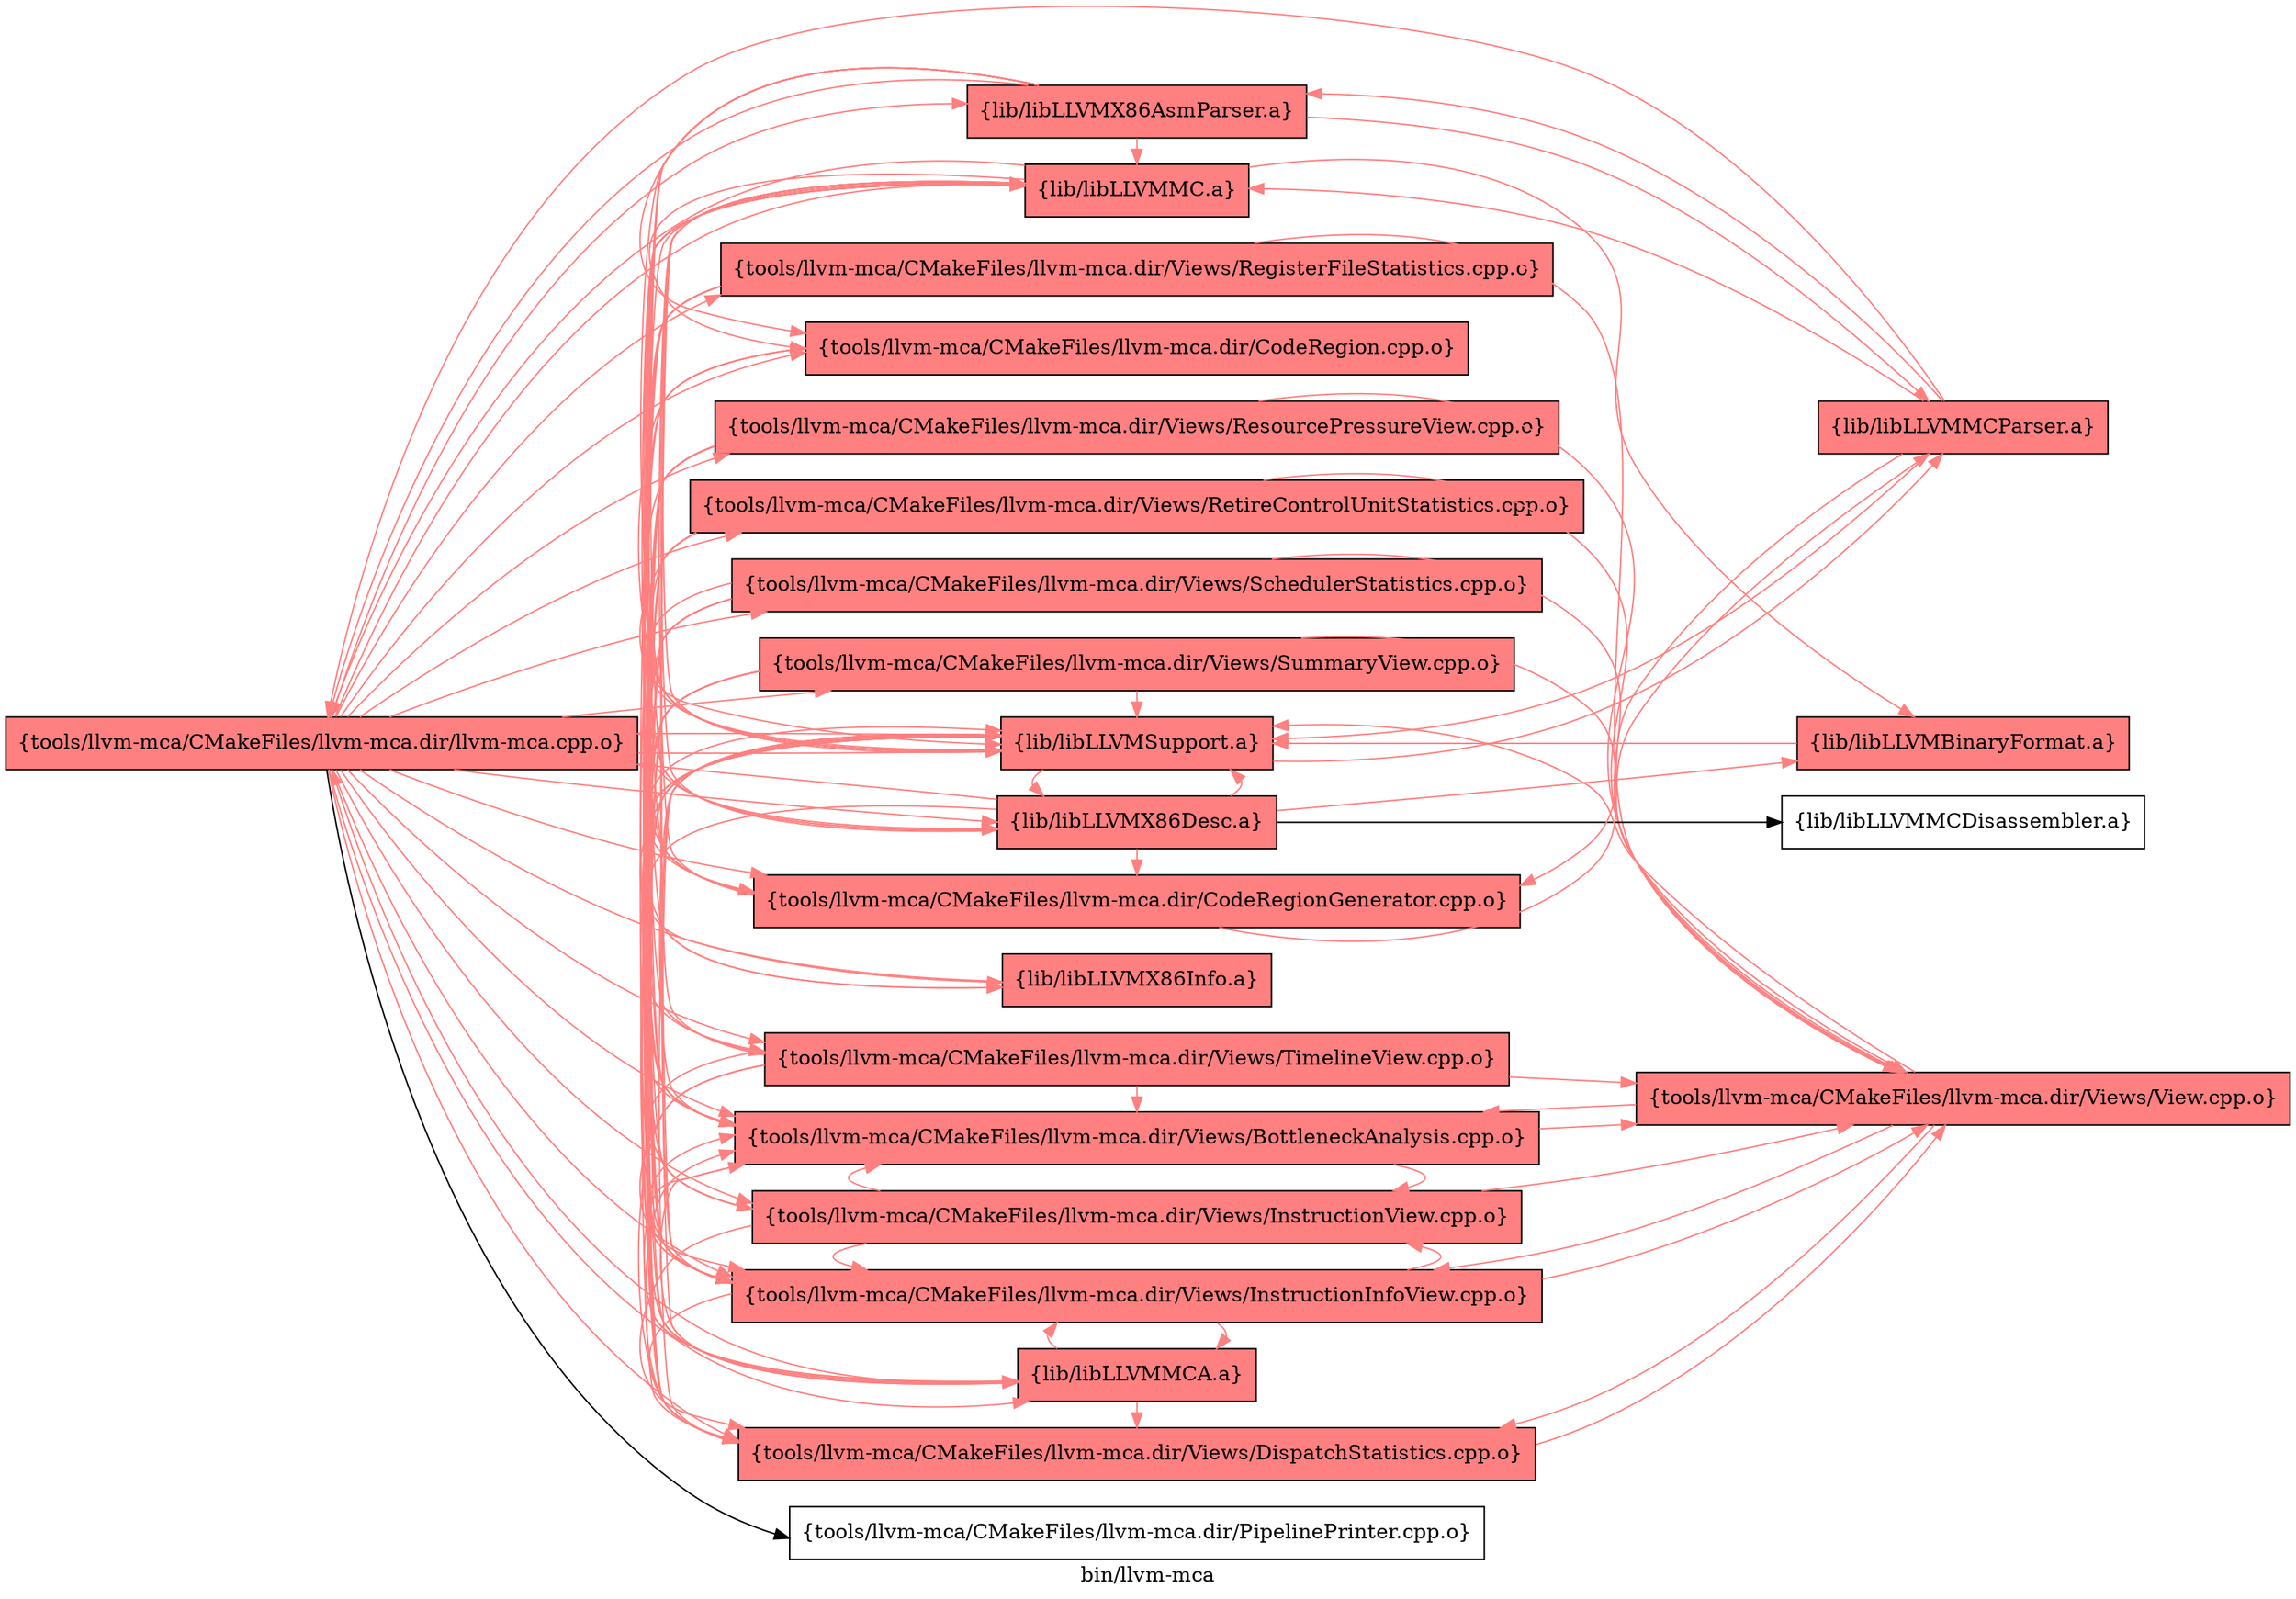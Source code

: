 digraph "bin/llvm-mca" {
	label="bin/llvm-mca";
	rankdir="LR"
	{ rank=same; Node0x562f162bf598;  }
	{ rank=same; Node0x562f162bee18; Node0x562f162bddd8; Node0x562f162be008; Node0x562f162bd928; Node0x562f162c1fc8; Node0x562f162c12a8; Node0x562f162c1078; Node0x562f162bd838; Node0x562f162bf3b8; Node0x562f162be738; Node0x562f162bec88; Node0x562f162c09e8; Node0x562f162bfcc8; Node0x562f162c08a8; Node0x562f162bf9f8; Node0x562f162c1758; Node0x562f162c11b8; Node0x562f162c16b8; Node0x562f162bdb58;  }

	Node0x562f162bf598 [shape=record,shape=box,style=filled,fillcolor="1.000000 0.5 1",group=1,label="{tools/llvm-mca/CMakeFiles/llvm-mca.dir/llvm-mca.cpp.o}"];
	Node0x562f162bf598 -> Node0x562f162bee18[color="1.000000 0.5 1"];
	Node0x562f162bf598 -> Node0x562f162bddd8[color="1.000000 0.5 1"];
	Node0x562f162bf598 -> Node0x562f162be008;
	Node0x562f162bf598 -> Node0x562f162bd928[color="1.000000 0.5 1"];
	Node0x562f162bf598 -> Node0x562f162c1fc8[color="1.000000 0.5 1"];
	Node0x562f162bf598 -> Node0x562f162c12a8[color="1.000000 0.5 1"];
	Node0x562f162bf598 -> Node0x562f162c1078[color="1.000000 0.5 1"];
	Node0x562f162bf598 -> Node0x562f162bd838[color="1.000000 0.5 1"];
	Node0x562f162bf598 -> Node0x562f162bf3b8[color="1.000000 0.5 1"];
	Node0x562f162bf598 -> Node0x562f162be738[color="1.000000 0.5 1"];
	Node0x562f162bf598 -> Node0x562f162bec88[color="1.000000 0.5 1"];
	Node0x562f162bf598 -> Node0x562f162c09e8[color="1.000000 0.5 1"];
	Node0x562f162bf598 -> Node0x562f162bfcc8[color="1.000000 0.5 1"];
	Node0x562f162bf598 -> Node0x562f162c08a8[color="1.000000 0.5 1"];
	Node0x562f162bf598 -> Node0x562f162bf9f8[color="1.000000 0.5 1"];
	Node0x562f162bf598 -> Node0x562f162c1758[color="1.000000 0.5 1"];
	Node0x562f162bf598 -> Node0x562f162c11b8[color="1.000000 0.5 1"];
	Node0x562f162bf598 -> Node0x562f162c16b8[color="1.000000 0.5 1"];
	Node0x562f162bf598 -> Node0x562f162bdb58[color="1.000000 0.5 1"];
	Node0x562f162bee18 [shape=record,shape=box,style=filled,fillcolor="1.000000 0.5 1",group=1,label="{tools/llvm-mca/CMakeFiles/llvm-mca.dir/CodeRegion.cpp.o}"];
	Node0x562f162bee18 -> Node0x562f162bdb58[color="1.000000 0.5 1"];
	Node0x562f162bddd8 [shape=record,shape=box,style=filled,fillcolor="1.000000 0.5 1",group=1,label="{tools/llvm-mca/CMakeFiles/llvm-mca.dir/CodeRegionGenerator.cpp.o}"];
	Node0x562f162bddd8 -> Node0x562f162bee18[color="1.000000 0.5 1"];
	Node0x562f162bddd8 -> Node0x562f162c16b8[color="1.000000 0.5 1"];
	Node0x562f162bddd8 -> Node0x562f162be058[color="1.000000 0.5 1"];
	Node0x562f162bddd8 -> Node0x562f162bdb58[color="1.000000 0.5 1"];
	Node0x562f162be008 [shape=record,shape=box,group=0,label="{tools/llvm-mca/CMakeFiles/llvm-mca.dir/PipelinePrinter.cpp.o}"];
	Node0x562f162bd928 [shape=record,shape=box,style=filled,fillcolor="1.000000 0.5 1",group=1,label="{tools/llvm-mca/CMakeFiles/llvm-mca.dir/Views/BottleneckAnalysis.cpp.o}"];
	Node0x562f162bd928 -> Node0x562f162c1078[color="1.000000 0.5 1"];
	Node0x562f162bd928 -> Node0x562f162c18e8[color="1.000000 0.5 1"];
	Node0x562f162bd928 -> Node0x562f162c11b8[color="1.000000 0.5 1"];
	Node0x562f162bd928 -> Node0x562f162bdb58[color="1.000000 0.5 1"];
	Node0x562f162c1fc8 [shape=record,shape=box,style=filled,fillcolor="1.000000 0.5 1",group=1,label="{tools/llvm-mca/CMakeFiles/llvm-mca.dir/Views/DispatchStatistics.cpp.o}"];
	Node0x562f162c1fc8 -> Node0x562f162bd928[color="1.000000 0.5 1"];
	Node0x562f162c1fc8 -> Node0x562f162c18e8[color="1.000000 0.5 1"];
	Node0x562f162c1fc8 -> Node0x562f162bdb58[color="1.000000 0.5 1"];
	Node0x562f162c12a8 [shape=record,shape=box,style=filled,fillcolor="1.000000 0.5 1",group=1,label="{tools/llvm-mca/CMakeFiles/llvm-mca.dir/Views/InstructionInfoView.cpp.o}"];
	Node0x562f162c12a8 -> Node0x562f162bd928[color="1.000000 0.5 1"];
	Node0x562f162c12a8 -> Node0x562f162c1fc8[color="1.000000 0.5 1"];
	Node0x562f162c12a8 -> Node0x562f162c1078[color="1.000000 0.5 1"];
	Node0x562f162c12a8 -> Node0x562f162c18e8[color="1.000000 0.5 1"];
	Node0x562f162c12a8 -> Node0x562f162c11b8[color="1.000000 0.5 1"];
	Node0x562f162c12a8 -> Node0x562f162c16b8[color="1.000000 0.5 1"];
	Node0x562f162c12a8 -> Node0x562f162bdb58[color="1.000000 0.5 1"];
	Node0x562f162c1078 [shape=record,shape=box,style=filled,fillcolor="1.000000 0.5 1",group=1,label="{tools/llvm-mca/CMakeFiles/llvm-mca.dir/Views/InstructionView.cpp.o}"];
	Node0x562f162c1078 -> Node0x562f162bd928[color="1.000000 0.5 1"];
	Node0x562f162c1078 -> Node0x562f162c1fc8[color="1.000000 0.5 1"];
	Node0x562f162c1078 -> Node0x562f162c12a8[color="1.000000 0.5 1"];
	Node0x562f162c1078 -> Node0x562f162c18e8[color="1.000000 0.5 1"];
	Node0x562f162c1078 -> Node0x562f162bdb58[color="1.000000 0.5 1"];
	Node0x562f162bd838 [shape=record,shape=box,style=filled,fillcolor="1.000000 0.5 1",group=1,label="{tools/llvm-mca/CMakeFiles/llvm-mca.dir/Views/RegisterFileStatistics.cpp.o}"];
	Node0x562f162bd838 -> Node0x562f162bd928[color="1.000000 0.5 1"];
	Node0x562f162bd838 -> Node0x562f162c1fc8[color="1.000000 0.5 1"];
	Node0x562f162bd838 -> Node0x562f162c12a8[color="1.000000 0.5 1"];
	Node0x562f162bd838 -> Node0x562f162c18e8[color="1.000000 0.5 1"];
	Node0x562f162bd838 -> Node0x562f162bdb58[color="1.000000 0.5 1"];
	Node0x562f162bf3b8 [shape=record,shape=box,style=filled,fillcolor="1.000000 0.5 1",group=1,label="{tools/llvm-mca/CMakeFiles/llvm-mca.dir/Views/ResourcePressureView.cpp.o}"];
	Node0x562f162bf3b8 -> Node0x562f162bd928[color="1.000000 0.5 1"];
	Node0x562f162bf3b8 -> Node0x562f162c1fc8[color="1.000000 0.5 1"];
	Node0x562f162bf3b8 -> Node0x562f162c12a8[color="1.000000 0.5 1"];
	Node0x562f162bf3b8 -> Node0x562f162c1078[color="1.000000 0.5 1"];
	Node0x562f162bf3b8 -> Node0x562f162c18e8[color="1.000000 0.5 1"];
	Node0x562f162bf3b8 -> Node0x562f162c11b8[color="1.000000 0.5 1"];
	Node0x562f162bf3b8 -> Node0x562f162bdb58[color="1.000000 0.5 1"];
	Node0x562f162be738 [shape=record,shape=box,style=filled,fillcolor="1.000000 0.5 1",group=1,label="{tools/llvm-mca/CMakeFiles/llvm-mca.dir/Views/RetireControlUnitStatistics.cpp.o}"];
	Node0x562f162be738 -> Node0x562f162bd928[color="1.000000 0.5 1"];
	Node0x562f162be738 -> Node0x562f162c1fc8[color="1.000000 0.5 1"];
	Node0x562f162be738 -> Node0x562f162c12a8[color="1.000000 0.5 1"];
	Node0x562f162be738 -> Node0x562f162c18e8[color="1.000000 0.5 1"];
	Node0x562f162be738 -> Node0x562f162bdb58[color="1.000000 0.5 1"];
	Node0x562f162bec88 [shape=record,shape=box,style=filled,fillcolor="1.000000 0.5 1",group=1,label="{tools/llvm-mca/CMakeFiles/llvm-mca.dir/Views/SchedulerStatistics.cpp.o}"];
	Node0x562f162bec88 -> Node0x562f162bd928[color="1.000000 0.5 1"];
	Node0x562f162bec88 -> Node0x562f162c1fc8[color="1.000000 0.5 1"];
	Node0x562f162bec88 -> Node0x562f162c12a8[color="1.000000 0.5 1"];
	Node0x562f162bec88 -> Node0x562f162c18e8[color="1.000000 0.5 1"];
	Node0x562f162bec88 -> Node0x562f162bdb58[color="1.000000 0.5 1"];
	Node0x562f162c09e8 [shape=record,shape=box,style=filled,fillcolor="1.000000 0.5 1",group=1,label="{tools/llvm-mca/CMakeFiles/llvm-mca.dir/Views/SummaryView.cpp.o}"];
	Node0x562f162c09e8 -> Node0x562f162bd928[color="1.000000 0.5 1"];
	Node0x562f162c09e8 -> Node0x562f162c1fc8[color="1.000000 0.5 1"];
	Node0x562f162c09e8 -> Node0x562f162c12a8[color="1.000000 0.5 1"];
	Node0x562f162c09e8 -> Node0x562f162c18e8[color="1.000000 0.5 1"];
	Node0x562f162c09e8 -> Node0x562f162c11b8[color="1.000000 0.5 1"];
	Node0x562f162c09e8 -> Node0x562f162bdb58[color="1.000000 0.5 1"];
	Node0x562f162bfcc8 [shape=record,shape=box,style=filled,fillcolor="1.000000 0.5 1",group=1,label="{tools/llvm-mca/CMakeFiles/llvm-mca.dir/Views/TimelineView.cpp.o}"];
	Node0x562f162bfcc8 -> Node0x562f162bd928[color="1.000000 0.5 1"];
	Node0x562f162bfcc8 -> Node0x562f162c1fc8[color="1.000000 0.5 1"];
	Node0x562f162bfcc8 -> Node0x562f162c12a8[color="1.000000 0.5 1"];
	Node0x562f162bfcc8 -> Node0x562f162c1078[color="1.000000 0.5 1"];
	Node0x562f162bfcc8 -> Node0x562f162c18e8[color="1.000000 0.5 1"];
	Node0x562f162bfcc8 -> Node0x562f162bdb58[color="1.000000 0.5 1"];
	Node0x562f162c08a8 [shape=record,shape=box,style=filled,fillcolor="1.000000 0.5 1",group=1,label="{lib/libLLVMX86AsmParser.a}"];
	Node0x562f162c08a8 -> Node0x562f162bf598[color="1.000000 0.5 1"];
	Node0x562f162c08a8 -> Node0x562f162bee18[color="1.000000 0.5 1"];
	Node0x562f162c08a8 -> Node0x562f162bddd8[color="1.000000 0.5 1"];
	Node0x562f162c08a8 -> Node0x562f162bf9f8[color="1.000000 0.5 1"];
	Node0x562f162c08a8 -> Node0x562f162c1758[color="1.000000 0.5 1"];
	Node0x562f162c08a8 -> Node0x562f162c16b8[color="1.000000 0.5 1"];
	Node0x562f162c08a8 -> Node0x562f162be058[color="1.000000 0.5 1"];
	Node0x562f162c08a8 -> Node0x562f162bdb58[color="1.000000 0.5 1"];
	Node0x562f162bf9f8 [shape=record,shape=box,style=filled,fillcolor="1.000000 0.5 1",group=1,label="{lib/libLLVMX86Desc.a}"];
	Node0x562f162bf9f8 -> Node0x562f162bf598[color="1.000000 0.5 1"];
	Node0x562f162bf9f8 -> Node0x562f162c16b8[color="1.000000 0.5 1"];
	Node0x562f162bf9f8 -> Node0x562f162bdb58[color="1.000000 0.5 1"];
	Node0x562f162bf9f8 -> Node0x562f162c1758[color="1.000000 0.5 1"];
	Node0x562f162bf9f8 -> Node0x562f162bd6f8;
	Node0x562f162bf9f8 -> Node0x562f162bee18[color="1.000000 0.5 1"];
	Node0x562f162bf9f8 -> Node0x562f162bf458[color="1.000000 0.5 1"];
	Node0x562f162bf9f8 -> Node0x562f162bddd8[color="1.000000 0.5 1"];
	Node0x562f162c1758 [shape=record,shape=box,style=filled,fillcolor="1.000000 0.5 1",group=1,label="{lib/libLLVMX86Info.a}"];
	Node0x562f162c1758 -> Node0x562f162bdb58[color="1.000000 0.5 1"];
	Node0x562f162c11b8 [shape=record,shape=box,style=filled,fillcolor="1.000000 0.5 1",group=1,label="{lib/libLLVMMCA.a}"];
	Node0x562f162c11b8 -> Node0x562f162bdb58[color="1.000000 0.5 1"];
	Node0x562f162c11b8 -> Node0x562f162bf598[color="1.000000 0.5 1"];
	Node0x562f162c11b8 -> Node0x562f162c12a8[color="1.000000 0.5 1"];
	Node0x562f162c11b8 -> Node0x562f162c16b8[color="1.000000 0.5 1"];
	Node0x562f162c11b8 -> Node0x562f162bd928[color="1.000000 0.5 1"];
	Node0x562f162c11b8 -> Node0x562f162c1fc8[color="1.000000 0.5 1"];
	Node0x562f162c16b8 [shape=record,shape=box,style=filled,fillcolor="1.000000 0.5 1",group=1,label="{lib/libLLVMMC.a}"];
	Node0x562f162c16b8 -> Node0x562f162bf9f8[color="1.000000 0.5 1"];
	Node0x562f162c16b8 -> Node0x562f162c11b8[color="1.000000 0.5 1"];
	Node0x562f162c16b8 -> Node0x562f162bdb58[color="1.000000 0.5 1"];
	Node0x562f162c16b8 -> Node0x562f162bf598[color="1.000000 0.5 1"];
	Node0x562f162c16b8 -> Node0x562f162bee18[color="1.000000 0.5 1"];
	Node0x562f162c16b8 -> Node0x562f162bddd8[color="1.000000 0.5 1"];
	Node0x562f162c16b8 -> Node0x562f162bf458[color="1.000000 0.5 1"];
	Node0x562f162c16b8 -> Node0x562f162c12a8[color="1.000000 0.5 1"];
	Node0x562f162c16b8 -> Node0x562f162bfcc8[color="1.000000 0.5 1"];
	Node0x562f162bdb58 [shape=record,shape=box,style=filled,fillcolor="1.000000 0.5 1",group=1,label="{lib/libLLVMSupport.a}"];
	Node0x562f162bdb58 -> Node0x562f162bf598[color="1.000000 0.5 1"];
	Node0x562f162bdb58 -> Node0x562f162c16b8[color="1.000000 0.5 1"];
	Node0x562f162bdb58 -> Node0x562f162be058[color="1.000000 0.5 1"];
	Node0x562f162bdb58 -> Node0x562f162bd928[color="1.000000 0.5 1"];
	Node0x562f162bdb58 -> Node0x562f162bfcc8[color="1.000000 0.5 1"];
	Node0x562f162bdb58 -> Node0x562f162c1fc8[color="1.000000 0.5 1"];
	Node0x562f162bdb58 -> Node0x562f162c12a8[color="1.000000 0.5 1"];
	Node0x562f162bdb58 -> Node0x562f162bf9f8[color="1.000000 0.5 1"];
	Node0x562f162be058 [shape=record,shape=box,style=filled,fillcolor="1.000000 0.5 1",group=1,label="{lib/libLLVMMCParser.a}"];
	Node0x562f162be058 -> Node0x562f162bf598[color="1.000000 0.5 1"];
	Node0x562f162be058 -> Node0x562f162bddd8[color="1.000000 0.5 1"];
	Node0x562f162be058 -> Node0x562f162c08a8[color="1.000000 0.5 1"];
	Node0x562f162be058 -> Node0x562f162c16b8[color="1.000000 0.5 1"];
	Node0x562f162be058 -> Node0x562f162bdb58[color="1.000000 0.5 1"];
	Node0x562f162c18e8 [shape=record,shape=box,style=filled,fillcolor="1.000000 0.5 1",group=1,label="{tools/llvm-mca/CMakeFiles/llvm-mca.dir/Views/View.cpp.o}"];
	Node0x562f162c18e8 -> Node0x562f162bd928[color="1.000000 0.5 1"];
	Node0x562f162c18e8 -> Node0x562f162c1fc8[color="1.000000 0.5 1"];
	Node0x562f162c18e8 -> Node0x562f162c12a8[color="1.000000 0.5 1"];
	Node0x562f162c18e8 -> Node0x562f162bdb58[color="1.000000 0.5 1"];
	Node0x562f162bd6f8 [shape=record,shape=box,group=0,label="{lib/libLLVMMCDisassembler.a}"];
	Node0x562f162bf458 [shape=record,shape=box,style=filled,fillcolor="1.000000 0.5 1",group=1,label="{lib/libLLVMBinaryFormat.a}"];
	Node0x562f162bf458 -> Node0x562f162bdb58[color="1.000000 0.5 1"];
}
